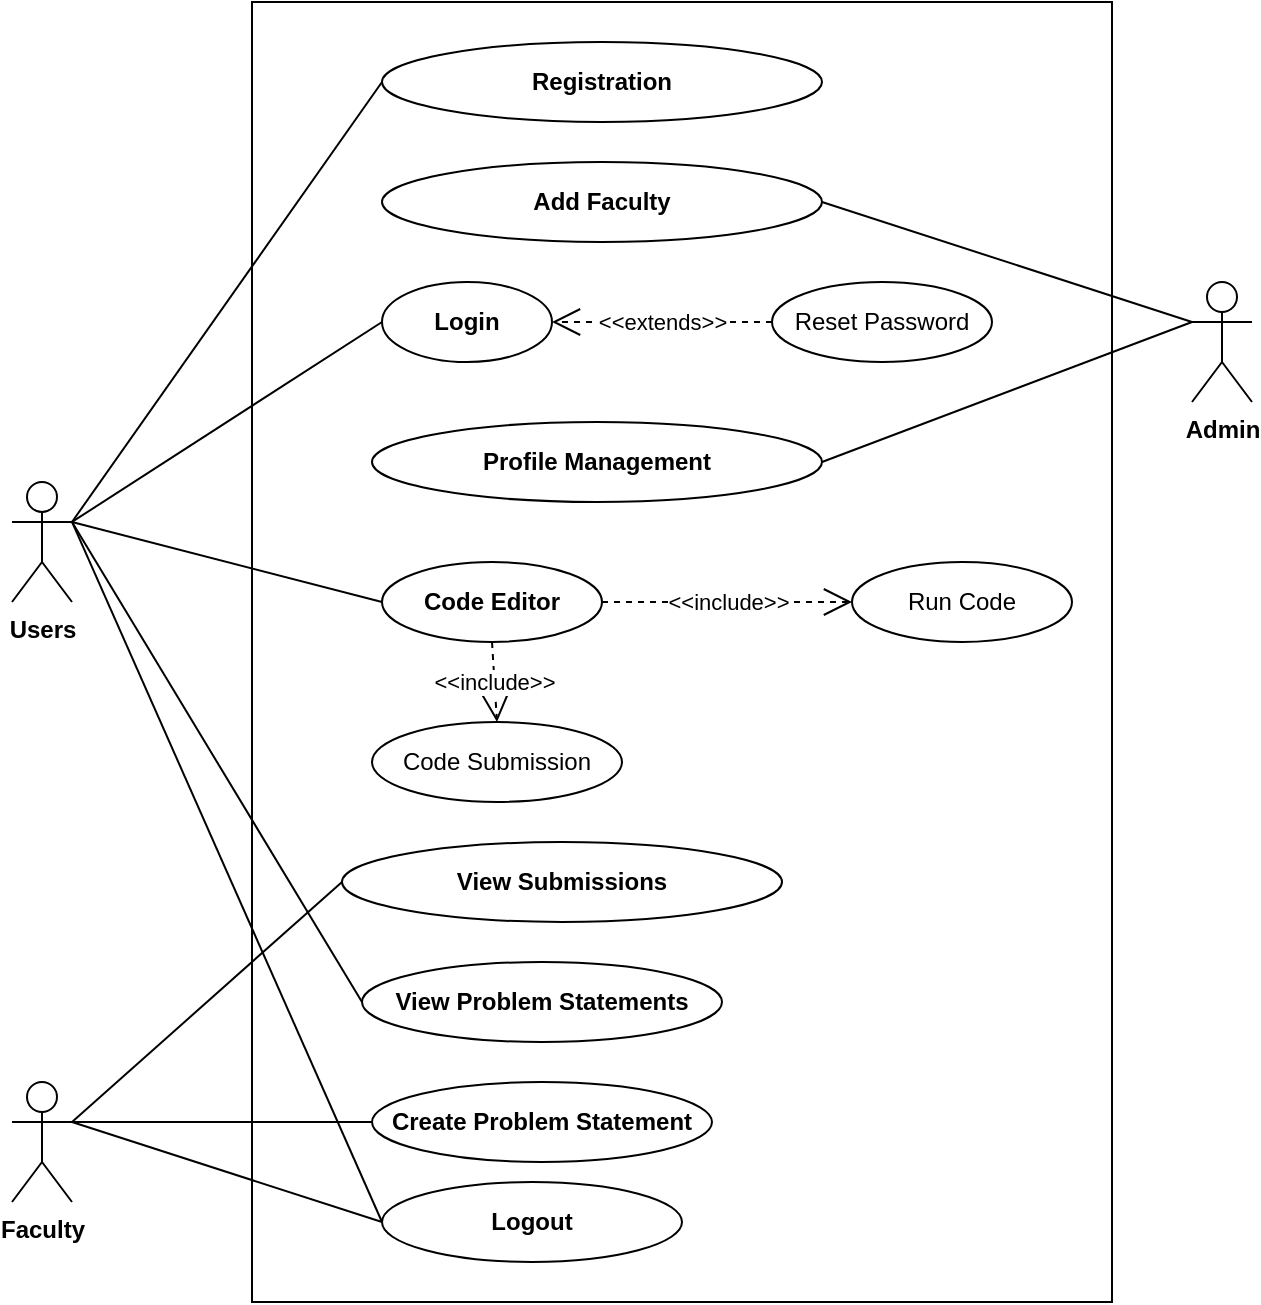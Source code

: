 <mxfile version="28.0.7">
  <diagram name="Page-1" id="vgc4KZyJiyV-oOdATero">
    <mxGraphModel dx="1678" dy="921" grid="1" gridSize="10" guides="1" tooltips="1" connect="1" arrows="1" fold="1" page="1" pageScale="1" pageWidth="850" pageHeight="1100" math="0" shadow="0">
      <root>
        <mxCell id="0" />
        <mxCell id="1" parent="0" />
        <mxCell id="R9w4oZn1IZ1u9DNi2aI7-1" value="" style="rounded=0;whiteSpace=wrap;html=1;" parent="1" vertex="1">
          <mxGeometry x="430" y="280" width="430" height="650" as="geometry" />
        </mxCell>
        <mxCell id="R9w4oZn1IZ1u9DNi2aI7-2" value="&lt;b&gt;Registration&lt;/b&gt;" style="ellipse;whiteSpace=wrap;html=1;" parent="1" vertex="1">
          <mxGeometry x="495" y="300" width="220" height="40" as="geometry" />
        </mxCell>
        <mxCell id="R9w4oZn1IZ1u9DNi2aI7-4" value="&lt;b&gt;Faculty&lt;/b&gt;" style="shape=umlActor;verticalLabelPosition=bottom;verticalAlign=top;html=1;outlineConnect=0;" parent="1" vertex="1">
          <mxGeometry x="310" y="820" width="30" height="60" as="geometry" />
        </mxCell>
        <mxCell id="R9w4oZn1IZ1u9DNi2aI7-5" value="&lt;b&gt;Admin&lt;/b&gt;" style="shape=umlActor;verticalLabelPosition=bottom;verticalAlign=top;html=1;outlineConnect=0;" parent="1" vertex="1">
          <mxGeometry x="900" y="420" width="30" height="60" as="geometry" />
        </mxCell>
        <mxCell id="R9w4oZn1IZ1u9DNi2aI7-6" value="&lt;b&gt;Logout&lt;/b&gt;" style="ellipse;whiteSpace=wrap;html=1;" parent="1" vertex="1">
          <mxGeometry x="495" y="870" width="150" height="40" as="geometry" />
        </mxCell>
        <mxCell id="R9w4oZn1IZ1u9DNi2aI7-7" value="&lt;b&gt;Profile Management&lt;/b&gt;" style="ellipse;whiteSpace=wrap;html=1;" parent="1" vertex="1">
          <mxGeometry x="490" y="490" width="225" height="40" as="geometry" />
        </mxCell>
        <mxCell id="R9w4oZn1IZ1u9DNi2aI7-9" value="&lt;b&gt;Add Faculty&lt;/b&gt;" style="ellipse;whiteSpace=wrap;html=1;" parent="1" vertex="1">
          <mxGeometry x="495" y="360" width="220" height="40" as="geometry" />
        </mxCell>
        <mxCell id="R9w4oZn1IZ1u9DNi2aI7-10" value="&lt;b&gt;Login&lt;/b&gt;" style="ellipse;whiteSpace=wrap;html=1;" parent="1" vertex="1">
          <mxGeometry x="495" y="420" width="85" height="40" as="geometry" />
        </mxCell>
        <mxCell id="R9w4oZn1IZ1u9DNi2aI7-11" value="Reset Password" style="ellipse;whiteSpace=wrap;html=1;" parent="1" vertex="1">
          <mxGeometry x="690" y="420" width="110" height="40" as="geometry" />
        </mxCell>
        <mxCell id="R9w4oZn1IZ1u9DNi2aI7-12" value="&lt;b&gt;Code Editor&lt;/b&gt;" style="ellipse;whiteSpace=wrap;html=1;" parent="1" vertex="1">
          <mxGeometry x="495" y="560" width="110" height="40" as="geometry" />
        </mxCell>
        <mxCell id="R9w4oZn1IZ1u9DNi2aI7-13" value="Run Code" style="ellipse;whiteSpace=wrap;html=1;" parent="1" vertex="1">
          <mxGeometry x="730" y="560" width="110" height="40" as="geometry" />
        </mxCell>
        <mxCell id="R9w4oZn1IZ1u9DNi2aI7-14" value="Code Submission" style="ellipse;whiteSpace=wrap;html=1;" parent="1" vertex="1">
          <mxGeometry x="490" y="640" width="125" height="40" as="geometry" />
        </mxCell>
        <mxCell id="R9w4oZn1IZ1u9DNi2aI7-17" value="&lt;b&gt;View Submissions&lt;/b&gt;" style="ellipse;whiteSpace=wrap;html=1;" parent="1" vertex="1">
          <mxGeometry x="475" y="700" width="220" height="40" as="geometry" />
        </mxCell>
        <mxCell id="R9w4oZn1IZ1u9DNi2aI7-18" value="&lt;b&gt;Create Problem Statement&lt;/b&gt;" style="ellipse;whiteSpace=wrap;html=1;" parent="1" vertex="1">
          <mxGeometry x="490" y="820" width="170" height="40" as="geometry" />
        </mxCell>
        <mxCell id="R9w4oZn1IZ1u9DNi2aI7-19" value="&lt;b&gt;View Problem Statements&lt;/b&gt;" style="ellipse;whiteSpace=wrap;html=1;" parent="1" vertex="1">
          <mxGeometry x="485" y="760" width="180" height="40" as="geometry" />
        </mxCell>
        <mxCell id="R9w4oZn1IZ1u9DNi2aI7-20" value="&amp;lt;&amp;lt;extends&amp;gt;&amp;gt;" style="endArrow=open;endSize=12;dashed=1;html=1;rounded=0;entryX=1;entryY=0.5;entryDx=0;entryDy=0;exitX=0;exitY=0.5;exitDx=0;exitDy=0;" parent="1" source="R9w4oZn1IZ1u9DNi2aI7-11" target="R9w4oZn1IZ1u9DNi2aI7-10" edge="1">
          <mxGeometry width="160" relative="1" as="geometry">
            <mxPoint x="710" y="500" as="sourcePoint" />
            <mxPoint x="870" y="500" as="targetPoint" />
          </mxGeometry>
        </mxCell>
        <mxCell id="R9w4oZn1IZ1u9DNi2aI7-21" value="&amp;lt;&amp;lt;include&amp;gt;&amp;gt;" style="endArrow=open;endSize=12;dashed=1;html=1;rounded=0;exitX=1;exitY=0.5;exitDx=0;exitDy=0;" parent="1" source="R9w4oZn1IZ1u9DNi2aI7-12" target="R9w4oZn1IZ1u9DNi2aI7-13" edge="1">
          <mxGeometry width="160" relative="1" as="geometry">
            <mxPoint x="670" y="720" as="sourcePoint" />
            <mxPoint x="830" y="720" as="targetPoint" />
          </mxGeometry>
        </mxCell>
        <mxCell id="R9w4oZn1IZ1u9DNi2aI7-22" value="&amp;lt;&amp;lt;include&amp;gt;&amp;gt;" style="endArrow=open;endSize=12;dashed=1;html=1;rounded=0;exitX=0.5;exitY=1;exitDx=0;exitDy=0;entryX=0.5;entryY=0;entryDx=0;entryDy=0;" parent="1" source="R9w4oZn1IZ1u9DNi2aI7-12" target="R9w4oZn1IZ1u9DNi2aI7-14" edge="1">
          <mxGeometry width="160" relative="1" as="geometry">
            <mxPoint x="820" y="540" as="sourcePoint" />
            <mxPoint x="798" y="560" as="targetPoint" />
          </mxGeometry>
        </mxCell>
        <mxCell id="R9w4oZn1IZ1u9DNi2aI7-24" value="" style="endArrow=none;html=1;rounded=0;entryX=0;entryY=0.5;entryDx=0;entryDy=0;exitX=1;exitY=0.333;exitDx=0;exitDy=0;exitPerimeter=0;" parent="1" source="R9w4oZn1IZ1u9DNi2aI7-33" target="R9w4oZn1IZ1u9DNi2aI7-2" edge="1">
          <mxGeometry width="50" height="50" relative="1" as="geometry">
            <mxPoint x="300" y="570" as="sourcePoint" />
            <mxPoint x="350" y="390" as="targetPoint" />
          </mxGeometry>
        </mxCell>
        <mxCell id="R9w4oZn1IZ1u9DNi2aI7-25" value="" style="endArrow=none;html=1;rounded=0;exitX=1;exitY=0.5;exitDx=0;exitDy=0;entryX=0;entryY=0.333;entryDx=0;entryDy=0;entryPerimeter=0;" parent="1" source="R9w4oZn1IZ1u9DNi2aI7-9" target="R9w4oZn1IZ1u9DNi2aI7-5" edge="1">
          <mxGeometry width="50" height="50" relative="1" as="geometry">
            <mxPoint x="970" y="430" as="sourcePoint" />
            <mxPoint x="1020" y="380" as="targetPoint" />
          </mxGeometry>
        </mxCell>
        <mxCell id="R9w4oZn1IZ1u9DNi2aI7-27" value="" style="endArrow=none;html=1;rounded=0;entryX=0;entryY=0.333;entryDx=0;entryDy=0;entryPerimeter=0;exitX=1;exitY=0.5;exitDx=0;exitDy=0;" parent="1" source="R9w4oZn1IZ1u9DNi2aI7-7" target="R9w4oZn1IZ1u9DNi2aI7-5" edge="1">
          <mxGeometry width="50" height="50" relative="1" as="geometry">
            <mxPoint x="900" y="470" as="sourcePoint" />
            <mxPoint x="950" y="420" as="targetPoint" />
          </mxGeometry>
        </mxCell>
        <mxCell id="R9w4oZn1IZ1u9DNi2aI7-28" value="" style="endArrow=none;html=1;rounded=0;entryX=0;entryY=0.5;entryDx=0;entryDy=0;exitX=1;exitY=0.333;exitDx=0;exitDy=0;exitPerimeter=0;" parent="1" source="R9w4oZn1IZ1u9DNi2aI7-4" target="R9w4oZn1IZ1u9DNi2aI7-17" edge="1">
          <mxGeometry width="50" height="50" relative="1" as="geometry">
            <mxPoint x="310" y="1020" as="sourcePoint" />
            <mxPoint x="360" y="970" as="targetPoint" />
          </mxGeometry>
        </mxCell>
        <mxCell id="R9w4oZn1IZ1u9DNi2aI7-29" style="edgeStyle=orthogonalEdgeStyle;rounded=0;orthogonalLoop=1;jettySize=auto;html=1;exitX=0.5;exitY=1;exitDx=0;exitDy=0;" parent="1" edge="1">
          <mxGeometry relative="1" as="geometry">
            <mxPoint x="832.5" y="920" as="sourcePoint" />
            <mxPoint x="832.5" y="920" as="targetPoint" />
          </mxGeometry>
        </mxCell>
        <mxCell id="R9w4oZn1IZ1u9DNi2aI7-30" value="" style="endArrow=none;html=1;rounded=0;entryX=0;entryY=0.5;entryDx=0;entryDy=0;exitX=1;exitY=0.333;exitDx=0;exitDy=0;exitPerimeter=0;" parent="1" source="R9w4oZn1IZ1u9DNi2aI7-33" target="R9w4oZn1IZ1u9DNi2aI7-19" edge="1">
          <mxGeometry width="50" height="50" relative="1" as="geometry">
            <mxPoint x="360" y="1020" as="sourcePoint" />
            <mxPoint x="500" y="900" as="targetPoint" />
          </mxGeometry>
        </mxCell>
        <mxCell id="R9w4oZn1IZ1u9DNi2aI7-33" value="&lt;b&gt;Users&lt;/b&gt;" style="shape=umlActor;verticalLabelPosition=bottom;verticalAlign=top;html=1;outlineConnect=0;" parent="1" vertex="1">
          <mxGeometry x="310" y="520" width="30" height="60" as="geometry" />
        </mxCell>
        <mxCell id="R9w4oZn1IZ1u9DNi2aI7-34" value="" style="endArrow=none;html=1;rounded=0;entryX=0;entryY=0.5;entryDx=0;entryDy=0;exitX=1;exitY=0.333;exitDx=0;exitDy=0;exitPerimeter=0;" parent="1" source="R9w4oZn1IZ1u9DNi2aI7-33" target="R9w4oZn1IZ1u9DNi2aI7-10" edge="1">
          <mxGeometry width="50" height="50" relative="1" as="geometry">
            <mxPoint x="400" y="550" as="sourcePoint" />
            <mxPoint x="450" y="500" as="targetPoint" />
          </mxGeometry>
        </mxCell>
        <mxCell id="R9w4oZn1IZ1u9DNi2aI7-36" value="" style="endArrow=none;html=1;rounded=0;entryX=0;entryY=0.5;entryDx=0;entryDy=0;exitX=1;exitY=0.333;exitDx=0;exitDy=0;exitPerimeter=0;" parent="1" source="R9w4oZn1IZ1u9DNi2aI7-33" target="R9w4oZn1IZ1u9DNi2aI7-12" edge="1">
          <mxGeometry width="50" height="50" relative="1" as="geometry">
            <mxPoint x="420" y="710" as="sourcePoint" />
            <mxPoint x="470" y="660" as="targetPoint" />
          </mxGeometry>
        </mxCell>
        <mxCell id="R9w4oZn1IZ1u9DNi2aI7-39" value="" style="endArrow=none;html=1;rounded=0;entryX=0;entryY=0.5;entryDx=0;entryDy=0;exitX=1;exitY=0.333;exitDx=0;exitDy=0;exitPerimeter=0;" parent="1" source="R9w4oZn1IZ1u9DNi2aI7-33" target="R9w4oZn1IZ1u9DNi2aI7-6" edge="1">
          <mxGeometry width="50" height="50" relative="1" as="geometry">
            <mxPoint x="300" y="1140" as="sourcePoint" />
            <mxPoint x="350" y="1090" as="targetPoint" />
          </mxGeometry>
        </mxCell>
        <mxCell id="R9w4oZn1IZ1u9DNi2aI7-42" value="" style="endArrow=none;html=1;rounded=0;entryX=0;entryY=0.5;entryDx=0;entryDy=0;exitX=1;exitY=0.333;exitDx=0;exitDy=0;exitPerimeter=0;" parent="1" source="R9w4oZn1IZ1u9DNi2aI7-4" target="R9w4oZn1IZ1u9DNi2aI7-18" edge="1">
          <mxGeometry width="50" height="50" relative="1" as="geometry">
            <mxPoint x="310" y="1030" as="sourcePoint" />
            <mxPoint x="360" y="980" as="targetPoint" />
          </mxGeometry>
        </mxCell>
        <mxCell id="nBfpvjuauojzDzZDGPd1-2" value="" style="endArrow=none;html=1;rounded=0;entryX=0;entryY=0.5;entryDx=0;entryDy=0;exitX=1;exitY=0.333;exitDx=0;exitDy=0;exitPerimeter=0;" edge="1" parent="1" source="R9w4oZn1IZ1u9DNi2aI7-4" target="R9w4oZn1IZ1u9DNi2aI7-6">
          <mxGeometry width="50" height="50" relative="1" as="geometry">
            <mxPoint x="290" y="710" as="sourcePoint" />
            <mxPoint x="340" y="660" as="targetPoint" />
          </mxGeometry>
        </mxCell>
      </root>
    </mxGraphModel>
  </diagram>
</mxfile>
